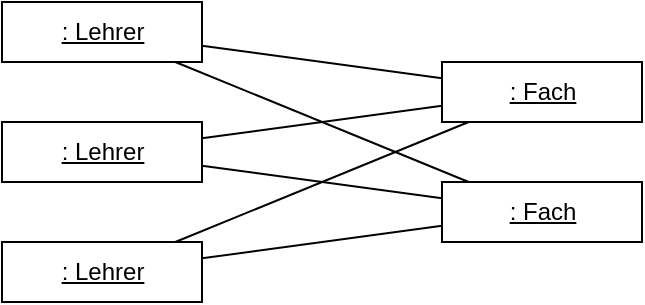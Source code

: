 <mxfile version="20.8.21" type="device"><diagram id="IKdcczgC__YtXfX8UIwX" name="Page-1"><mxGraphModel dx="600" dy="323" grid="1" gridSize="10" guides="1" tooltips="1" connect="1" arrows="1" fold="1" page="1" pageScale="1" pageWidth="827" pageHeight="1169" math="0" shadow="0"><root><mxCell id="0"/><mxCell id="1" parent="0"/><mxCell id="m_R6_4stdK32f-bWhgOH-3" value="&lt;u&gt;: Fach&lt;/u&gt;" style="html=1;fontStyle=0" parent="1" vertex="1"><mxGeometry x="320" y="110" width="100" height="30" as="geometry"/></mxCell><mxCell id="m_R6_4stdK32f-bWhgOH-1" value="&lt;u&gt;: Lehrer&lt;/u&gt;" style="html=1;fontStyle=0" parent="1" vertex="1"><mxGeometry x="100" y="80" width="100" height="30" as="geometry"/></mxCell><mxCell id="UR3-a6bYdCyi_I1yDDXr-10" value="&lt;u&gt;: Fach&lt;/u&gt;" style="html=1;fontStyle=0" vertex="1" parent="1"><mxGeometry x="320" y="170" width="100" height="30" as="geometry"/></mxCell><mxCell id="UR3-a6bYdCyi_I1yDDXr-12" value="&lt;u&gt;: Lehrer&lt;/u&gt;" style="html=1;fontStyle=0" vertex="1" parent="1"><mxGeometry x="100" y="140" width="100" height="30" as="geometry"/></mxCell><mxCell id="UR3-a6bYdCyi_I1yDDXr-13" value="" style="endArrow=none;html=1;rounded=0;" edge="1" parent="1" source="m_R6_4stdK32f-bWhgOH-1" target="m_R6_4stdK32f-bWhgOH-3"><mxGeometry width="50" height="50" relative="1" as="geometry"><mxPoint x="260" y="240" as="sourcePoint"/><mxPoint x="310" y="190" as="targetPoint"/></mxGeometry></mxCell><mxCell id="UR3-a6bYdCyi_I1yDDXr-14" value="" style="endArrow=none;html=1;rounded=0;" edge="1" parent="1" source="m_R6_4stdK32f-bWhgOH-1" target="UR3-a6bYdCyi_I1yDDXr-10"><mxGeometry width="50" height="50" relative="1" as="geometry"><mxPoint x="260" y="240" as="sourcePoint"/><mxPoint x="310" y="190" as="targetPoint"/></mxGeometry></mxCell><mxCell id="UR3-a6bYdCyi_I1yDDXr-15" value="" style="endArrow=none;html=1;rounded=0;" edge="1" parent="1" source="UR3-a6bYdCyi_I1yDDXr-12" target="m_R6_4stdK32f-bWhgOH-3"><mxGeometry width="50" height="50" relative="1" as="geometry"><mxPoint x="260" y="240" as="sourcePoint"/><mxPoint x="310" y="190" as="targetPoint"/></mxGeometry></mxCell><mxCell id="UR3-a6bYdCyi_I1yDDXr-16" value="" style="endArrow=none;html=1;rounded=0;" edge="1" parent="1" source="UR3-a6bYdCyi_I1yDDXr-12" target="UR3-a6bYdCyi_I1yDDXr-10"><mxGeometry width="50" height="50" relative="1" as="geometry"><mxPoint x="260" y="240" as="sourcePoint"/><mxPoint x="310" y="190" as="targetPoint"/></mxGeometry></mxCell><mxCell id="UR3-a6bYdCyi_I1yDDXr-19" value="&lt;u&gt;: Lehrer&lt;/u&gt;" style="html=1;fontStyle=0" vertex="1" parent="1"><mxGeometry x="100" y="200" width="100" height="30" as="geometry"/></mxCell><mxCell id="UR3-a6bYdCyi_I1yDDXr-20" value="" style="endArrow=none;html=1;rounded=0;" edge="1" parent="1" source="UR3-a6bYdCyi_I1yDDXr-19" target="UR3-a6bYdCyi_I1yDDXr-10"><mxGeometry width="50" height="50" relative="1" as="geometry"><mxPoint x="260" y="240" as="sourcePoint"/><mxPoint x="310" y="190" as="targetPoint"/></mxGeometry></mxCell><mxCell id="UR3-a6bYdCyi_I1yDDXr-21" value="" style="endArrow=none;html=1;rounded=0;" edge="1" parent="1" source="UR3-a6bYdCyi_I1yDDXr-19" target="m_R6_4stdK32f-bWhgOH-3"><mxGeometry width="50" height="50" relative="1" as="geometry"><mxPoint x="260" y="240" as="sourcePoint"/><mxPoint x="310" y="190" as="targetPoint"/></mxGeometry></mxCell></root></mxGraphModel></diagram></mxfile>